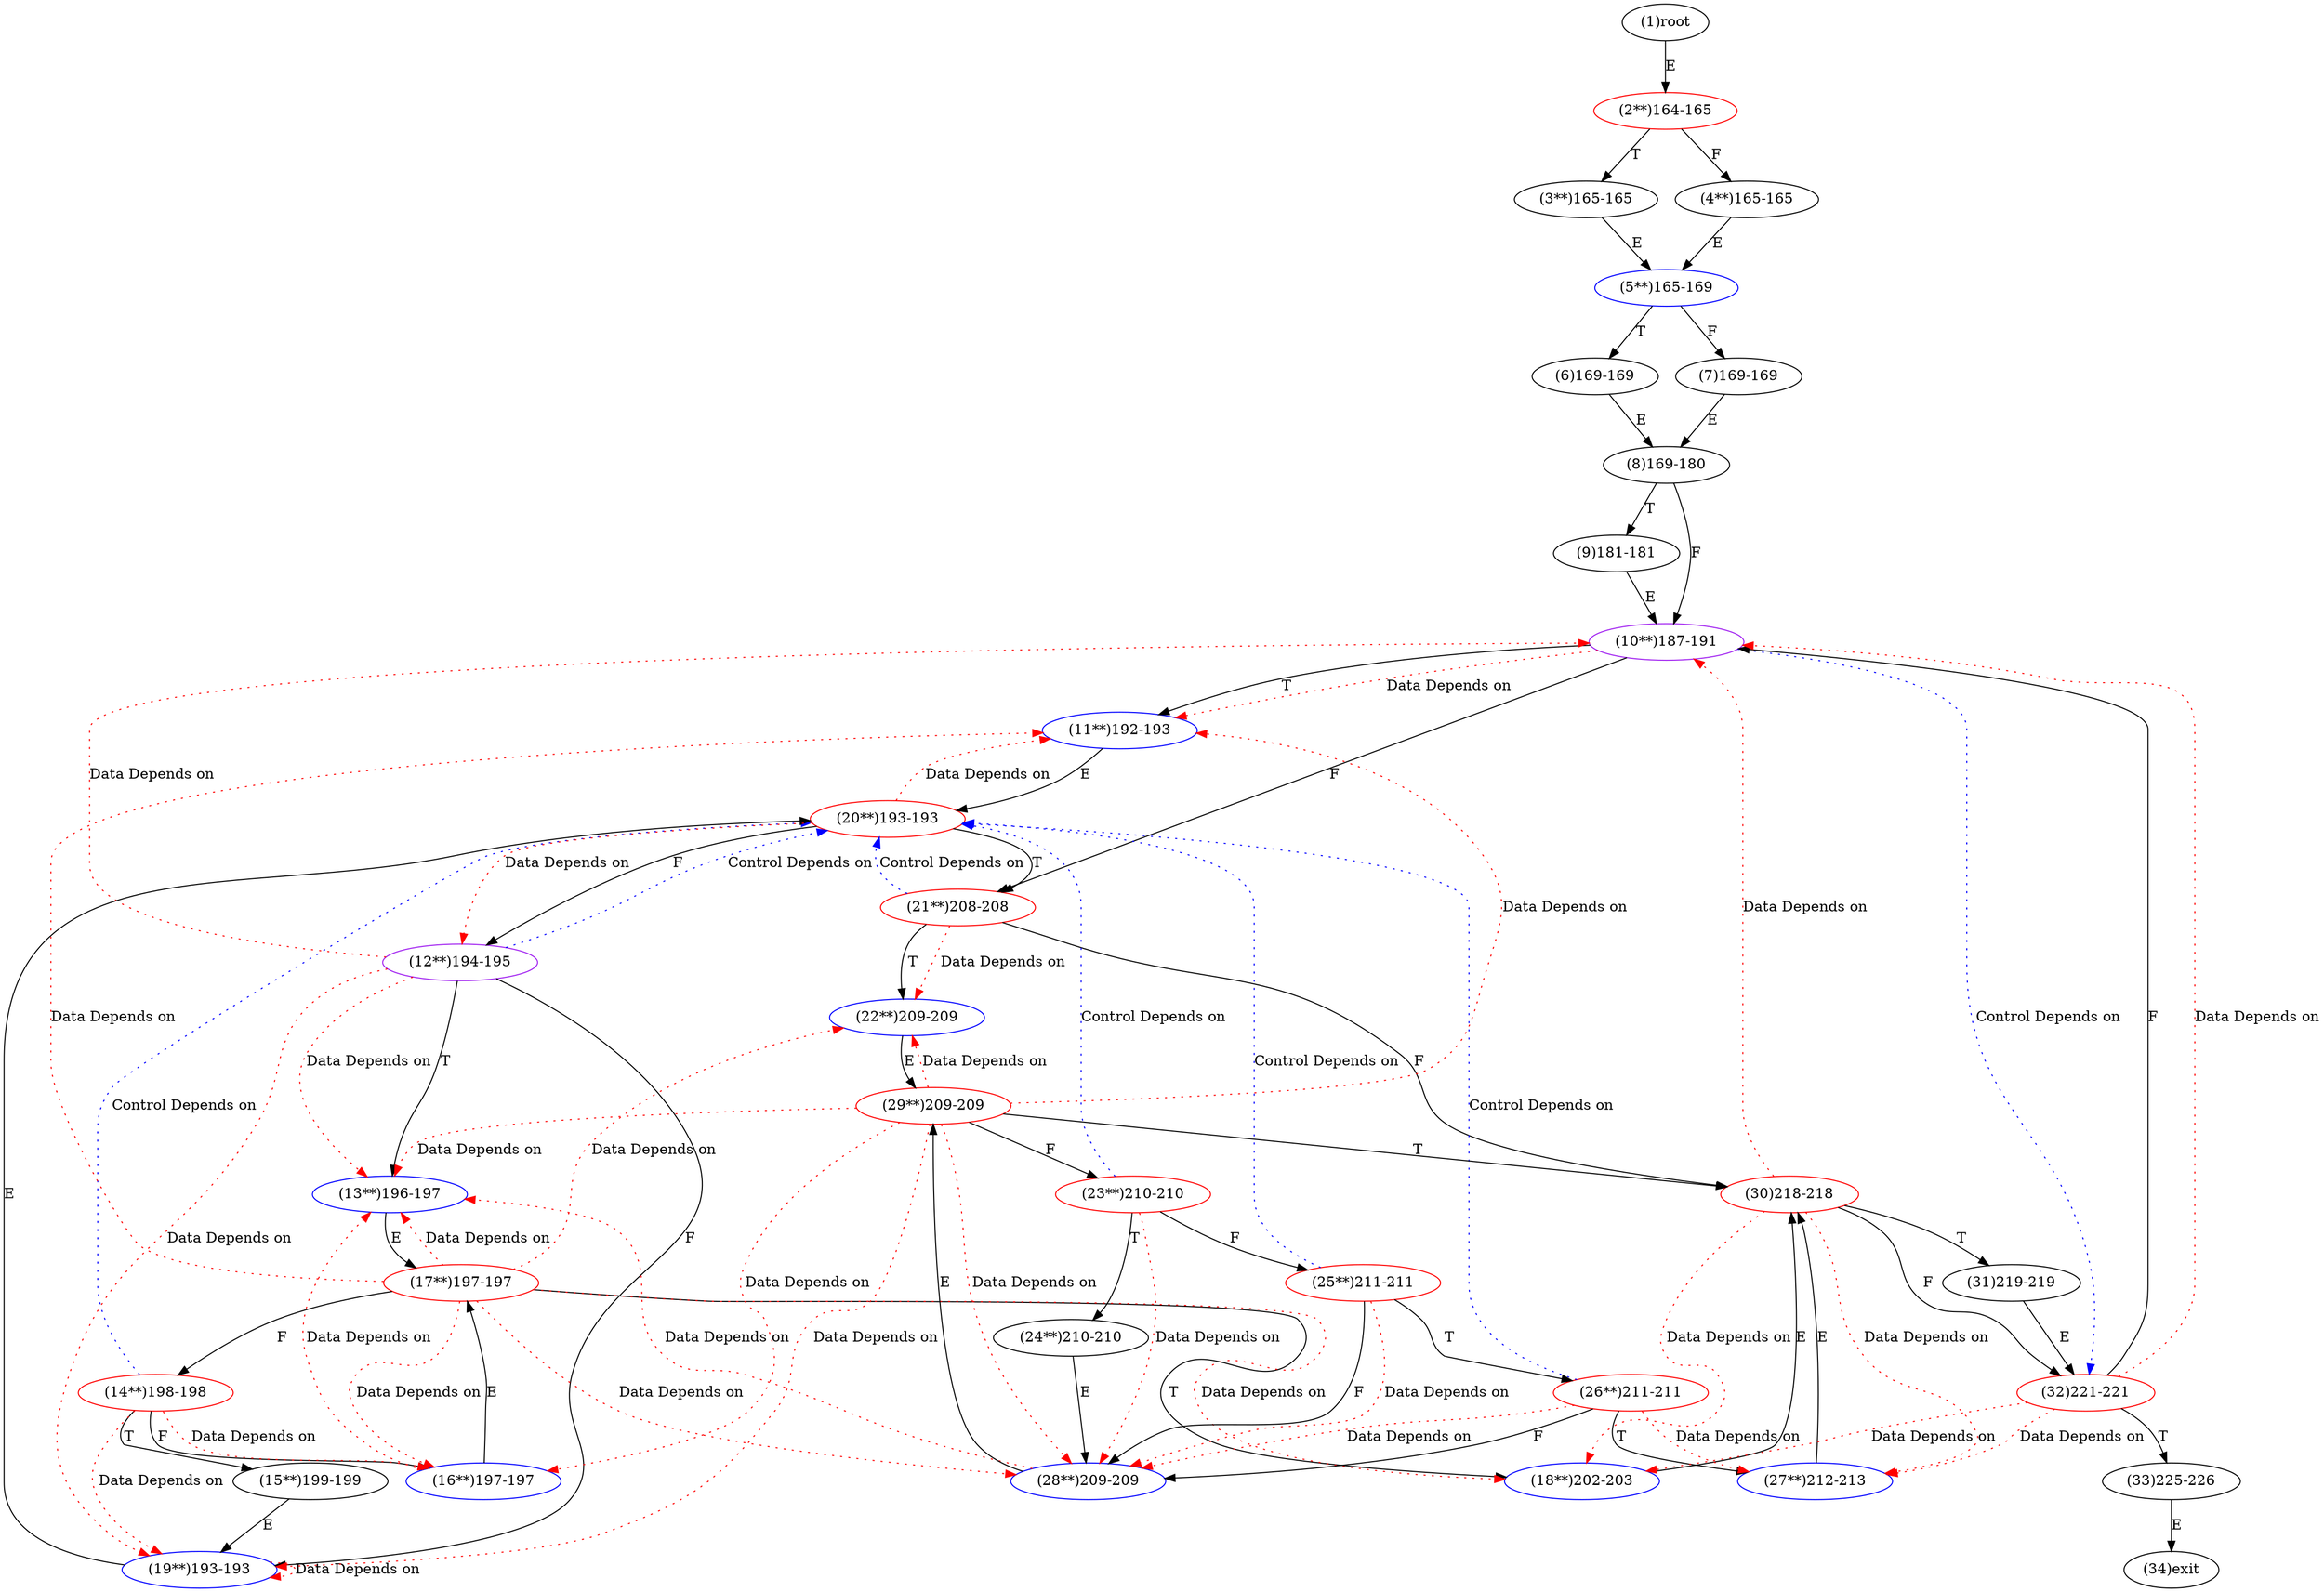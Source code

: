 digraph "" { 
1[ label="(1)root"];
2[ label="(2**)164-165",color=red];
3[ label="(3**)165-165"];
4[ label="(4**)165-165"];
5[ label="(5**)165-169",color=blue];
6[ label="(6)169-169"];
7[ label="(7)169-169"];
8[ label="(8)169-180"];
9[ label="(9)181-181"];
10[ label="(10**)187-191",color=purple];
11[ label="(11**)192-193",color=blue];
12[ label="(12**)194-195",color=purple];
13[ label="(13**)196-197",color=blue];
14[ label="(14**)198-198",color=red];
15[ label="(15**)199-199"];
17[ label="(17**)197-197",color=red];
16[ label="(16**)197-197",color=blue];
19[ label="(19**)193-193",color=blue];
18[ label="(18**)202-203",color=blue];
21[ label="(21**)208-208",color=red];
20[ label="(20**)193-193",color=red];
23[ label="(23**)210-210",color=red];
22[ label="(22**)209-209",color=blue];
25[ label="(25**)211-211",color=red];
24[ label="(24**)210-210"];
27[ label="(27**)212-213",color=blue];
26[ label="(26**)211-211",color=red];
29[ label="(29**)209-209",color=red];
28[ label="(28**)209-209",color=blue];
31[ label="(31)219-219"];
30[ label="(30)218-218",color=red];
34[ label="(34)exit"];
32[ label="(32)221-221",color=red];
33[ label="(33)225-226"];
1->2[ label="E"];
2->4[ label="F"];
2->3[ label="T"];
3->5[ label="E"];
4->5[ label="E"];
5->7[ label="F"];
5->6[ label="T"];
6->8[ label="E"];
7->8[ label="E"];
8->10[ label="F"];
8->9[ label="T"];
9->10[ label="E"];
10->21[ label="F"];
10->11[ label="T"];
11->20[ label="E"];
12->19[ label="F"];
12->13[ label="T"];
13->17[ label="E"];
14->16[ label="F"];
14->15[ label="T"];
15->19[ label="E"];
16->17[ label="E"];
17->14[ label="F"];
17->18[ label="T"];
18->30[ label="E"];
19->20[ label="E"];
20->12[ label="F"];
20->21[ label="T"];
21->30[ label="F"];
21->22[ label="T"];
22->29[ label="E"];
23->25[ label="F"];
23->24[ label="T"];
24->28[ label="E"];
25->28[ label="F"];
25->26[ label="T"];
26->28[ label="F"];
26->27[ label="T"];
27->30[ label="E"];
28->29[ label="E"];
29->23[ label="F"];
29->30[ label="T"];
30->32[ label="F"];
30->31[ label="T"];
31->32[ label="E"];
32->10[ label="F"];
32->33[ label="T"];
33->34[ label="E"];
10->11[ color="red" label="Data Depends on" style = dotted ];
10->32[ color="blue" label="Control Depends on" style = dotted ];
12->13[ color="red" label="Data Depends on" style = dotted ];
12->10[ color="red" label="Data Depends on" style = dotted ];
12->20[ color="blue" label="Control Depends on" style = dotted ];
12->19[ color="red" label="Data Depends on" style = dotted ];
14->20[ color="blue" label="Control Depends on" style = dotted ];
14->19[ color="red" label="Data Depends on" style = dotted ];
14->16[ color="red" label="Data Depends on" style = dotted ];
17->16[ color="red" label="Data Depends on" style = dotted ];
17->18[ color="red" label="Data Depends on" style = dotted ];
17->22[ color="red" label="Data Depends on" style = dotted ];
17->11[ color="red" label="Data Depends on" style = dotted ];
17->13[ color="red" label="Data Depends on" style = dotted ];
17->28[ color="red" label="Data Depends on" style = dotted ];
16->13[ color="red" label="Data Depends on" style = dotted ];
19->19[ color="red" label="Data Depends on" style = dotted ];
21->20[ color="blue" label="Control Depends on" style = dotted ];
21->22[ color="red" label="Data Depends on" style = dotted ];
20->12[ color="red" label="Data Depends on" style = dotted ];
20->11[ color="red" label="Data Depends on" style = dotted ];
23->20[ color="blue" label="Control Depends on" style = dotted ];
23->28[ color="red" label="Data Depends on" style = dotted ];
25->28[ color="red" label="Data Depends on" style = dotted ];
25->20[ color="blue" label="Control Depends on" style = dotted ];
26->27[ color="red" label="Data Depends on" style = dotted ];
26->28[ color="red" label="Data Depends on" style = dotted ];
26->20[ color="blue" label="Control Depends on" style = dotted ];
29->28[ color="red" label="Data Depends on" style = dotted ];
29->13[ color="red" label="Data Depends on" style = dotted ];
29->11[ color="red" label="Data Depends on" style = dotted ];
29->22[ color="red" label="Data Depends on" style = dotted ];
29->16[ color="red" label="Data Depends on" style = dotted ];
29->19[ color="red" label="Data Depends on" style = dotted ];
28->13[ color="red" label="Data Depends on" style = dotted ];
30->10[ color="red" label="Data Depends on" style = dotted ];
30->27[ color="red" label="Data Depends on" style = dotted ];
30->18[ color="red" label="Data Depends on" style = dotted ];
32->18[ color="red" label="Data Depends on" style = dotted ];
32->27[ color="red" label="Data Depends on" style = dotted ];
32->10[ color="red" label="Data Depends on" style = dotted ];
}